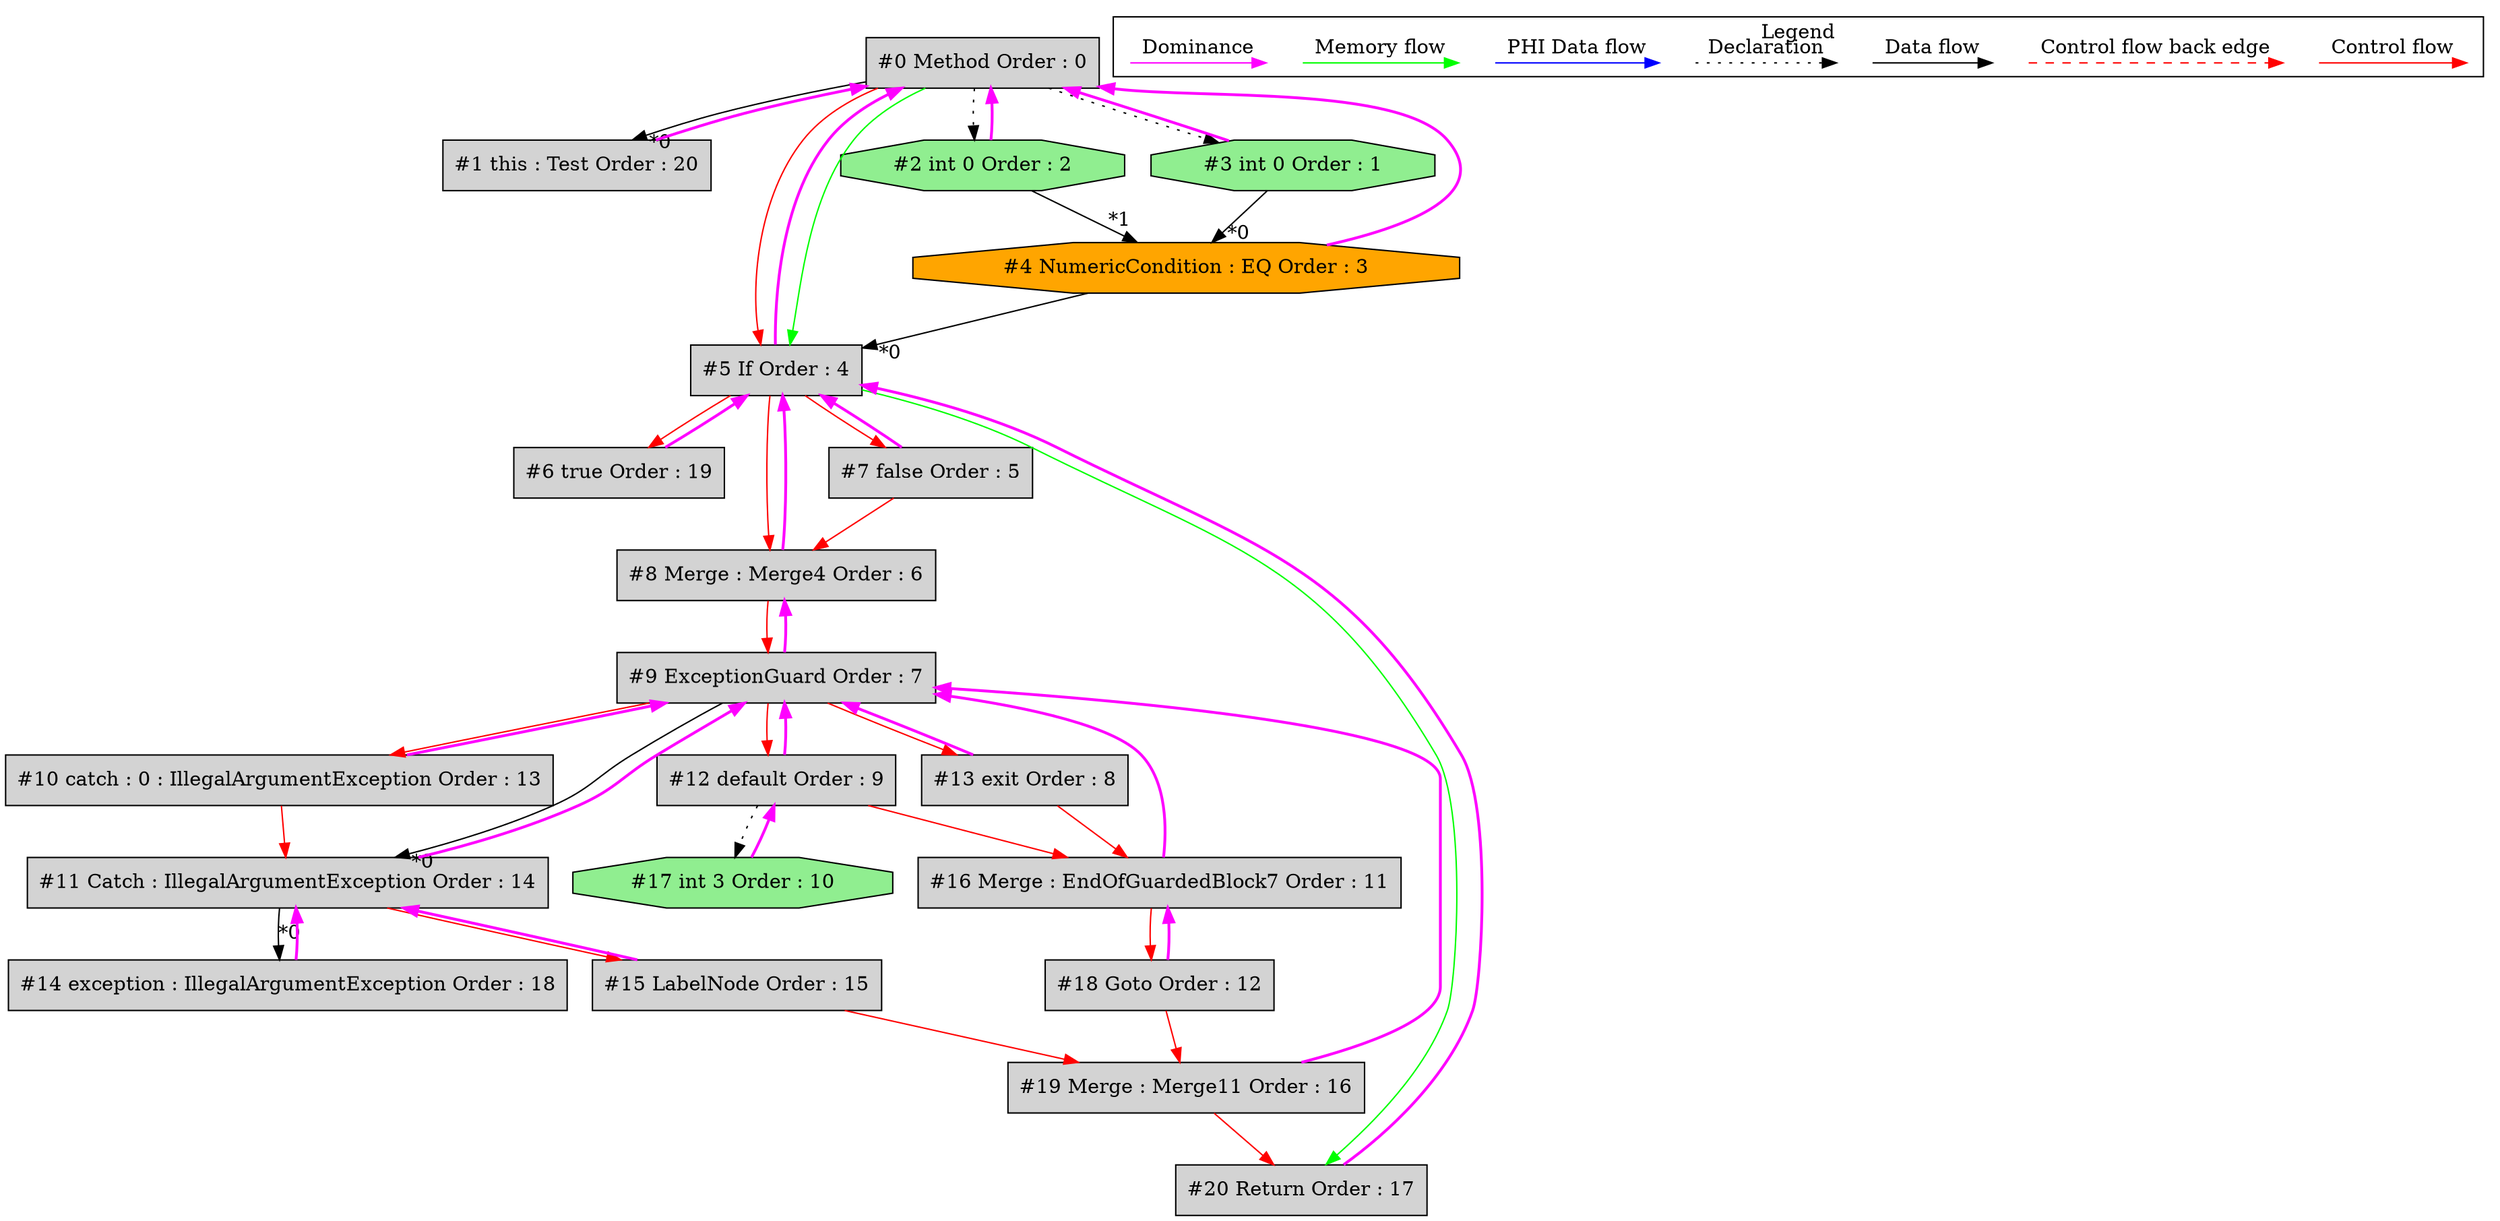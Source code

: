 digraph debugoutput {
 ordering="in";
 node0[label="#0 Method Order : 0",shape=box, fillcolor=lightgrey, style=filled];
 node1[label="#1 this : Test Order : 20",shape=box, fillcolor=lightgrey, style=filled];
 node1 -> node0[dir="forward" color="fuchsia" penwidth="2"];
 node0 -> node1[headlabel="*0", labeldistance=2];
 node2[label="#2 int 0 Order : 2",shape=octagon, fillcolor=lightgreen, style=filled];
 node2 -> node0[dir="forward" color="fuchsia" penwidth="2"];
 node0 -> node2[style=dotted];
 node3[label="#3 int 0 Order : 1",shape=octagon, fillcolor=lightgreen, style=filled];
 node3 -> node0[dir="forward" color="fuchsia" penwidth="2"];
 node0 -> node3[style=dotted];
 node4[label="#4 NumericCondition : EQ Order : 3",shape=octagon, fillcolor=orange, style=filled];
 node4 -> node0[dir="forward" color="fuchsia" penwidth="2"];
 node3 -> node4[headlabel="*0", labeldistance=2];
 node2 -> node4[headlabel="*1", labeldistance=2];
 node5[label="#5 If Order : 4",shape=box, fillcolor=lightgrey, style=filled];
 node5 -> node0[dir="forward" color="fuchsia" penwidth="2"];
 node4 -> node5[headlabel="*0", labeldistance=2];
 node0 -> node5[labeldistance=2, color=red, fontcolor=red];
 node0 -> node5[labeldistance=2, color=green, constraint=false];
 node6[label="#6 true Order : 19",shape=box, fillcolor=lightgrey, style=filled];
 node6 -> node5[dir="forward" color="fuchsia" penwidth="2"];
 node5 -> node6[labeldistance=2, color=red, fontcolor=red];
 node7[label="#7 false Order : 5",shape=box, fillcolor=lightgrey, style=filled];
 node7 -> node5[dir="forward" color="fuchsia" penwidth="2"];
 node5 -> node7[labeldistance=2, color=red, fontcolor=red];
 node8[label="#8 Merge : Merge4 Order : 6",shape=box, fillcolor=lightgrey, style=filled];
 node8 -> node5[dir="forward" color="fuchsia" penwidth="2"];
 node5 -> node8[labeldistance=2, color=red, fontcolor=red];
 node7 -> node8[labeldistance=2, color=red, fontcolor=red];
 node9[label="#9 ExceptionGuard Order : 7",shape=box, fillcolor=lightgrey, style=filled];
 node9 -> node8[dir="forward" color="fuchsia" penwidth="2"];
 node8 -> node9[labeldistance=2, color=red, fontcolor=red];
 node10[label="#10 catch : 0 : IllegalArgumentException Order : 13",shape=box, fillcolor=lightgrey, style=filled];
 node10 -> node9[dir="forward" color="fuchsia" penwidth="2"];
 node9 -> node10[labeldistance=2, color=red, fontcolor=red];
 node11[label="#11 Catch : IllegalArgumentException Order : 14",shape=box, fillcolor=lightgrey, style=filled];
 node11 -> node9[dir="forward" color="fuchsia" penwidth="2"];
 node9 -> node11[headlabel="*0", labeldistance=2];
 node10 -> node11[labeldistance=2, color=red, fontcolor=red];
 node12[label="#12 default Order : 9",shape=box, fillcolor=lightgrey, style=filled];
 node12 -> node9[dir="forward" color="fuchsia" penwidth="2"];
 node9 -> node12[labeldistance=2, color=red, fontcolor=red];
 node13[label="#13 exit Order : 8",shape=box, fillcolor=lightgrey, style=filled];
 node13 -> node9[dir="forward" color="fuchsia" penwidth="2"];
 node9 -> node13[labeldistance=2, color=red, fontcolor=red];
 node14[label="#14 exception : IllegalArgumentException Order : 18",shape=box, fillcolor=lightgrey, style=filled];
 node14 -> node11[dir="forward" color="fuchsia" penwidth="2"];
 node11 -> node14[headlabel="*0", labeldistance=2];
 node15[label="#15 LabelNode Order : 15",shape=box, fillcolor=lightgrey, style=filled];
 node15 -> node11[dir="forward" color="fuchsia" penwidth="2"];
 node11 -> node15[labeldistance=2, color=red, fontcolor=red];
 node16[label="#16 Merge : EndOfGuardedBlock7 Order : 11",shape=box, fillcolor=lightgrey, style=filled];
 node16 -> node9[dir="forward" color="fuchsia" penwidth="2"];
 node12 -> node16[labeldistance=2, color=red, fontcolor=red];
 node13 -> node16[labeldistance=2, color=red, fontcolor=red];
 node17[label="#17 int 3 Order : 10",shape=octagon, fillcolor=lightgreen, style=filled];
 node17 -> node12[dir="forward" color="fuchsia" penwidth="2"];
 node12 -> node17[style=dotted];
 node18[label="#18 Goto Order : 12",shape=box, fillcolor=lightgrey, style=filled];
 node18 -> node16[dir="forward" color="fuchsia" penwidth="2"];
 node16 -> node18[labeldistance=2, color=red, fontcolor=red];
 node19[label="#19 Merge : Merge11 Order : 16",shape=box, fillcolor=lightgrey, style=filled];
 node19 -> node9[dir="forward" color="fuchsia" penwidth="2"];
 node18 -> node19[labeldistance=2, color=red, fontcolor=red];
 node15 -> node19[labeldistance=2, color=red, fontcolor=red];
 node20[label="#20 Return Order : 17",shape=box, fillcolor=lightgrey, style=filled];
 node20 -> node5[dir="forward" color="fuchsia" penwidth="2"];
 node19 -> node20[labeldistance=2, color=red, fontcolor=red];
 node5 -> node20[labeldistance=2, color=green, constraint=false];
 subgraph cluster_000 {
  label = "Legend";
  node [shape=point]
  {
   rank=same;
   c0 [style = invis];
   c1 [style = invis];
   c2 [style = invis];
   c3 [style = invis];
   d0 [style = invis];
   d1 [style = invis];
   d2 [style = invis];
   d3 [style = invis];
   d4 [style = invis];
   d5 [style = invis];
   d6 [style = invis];
   d7 [style = invis];
   d8 [style = invis];
   d9 [style = invis];
  }
  c0 -> c1 [label="Control flow", style=solid, color=red]
  c2 -> c3 [label="Control flow back edge", style=dashed, color=red]
  d0 -> d1 [label="Data flow"]
  d2 -> d3 [label="Declaration", style=dotted]
  d4 -> d5 [label="PHI Data flow", color=blue]
  d6 -> d7 [label="Memory flow", color=green]
  d8 -> d9 [label="Dominance", color=fuchsia, style=solid]
 }

}
